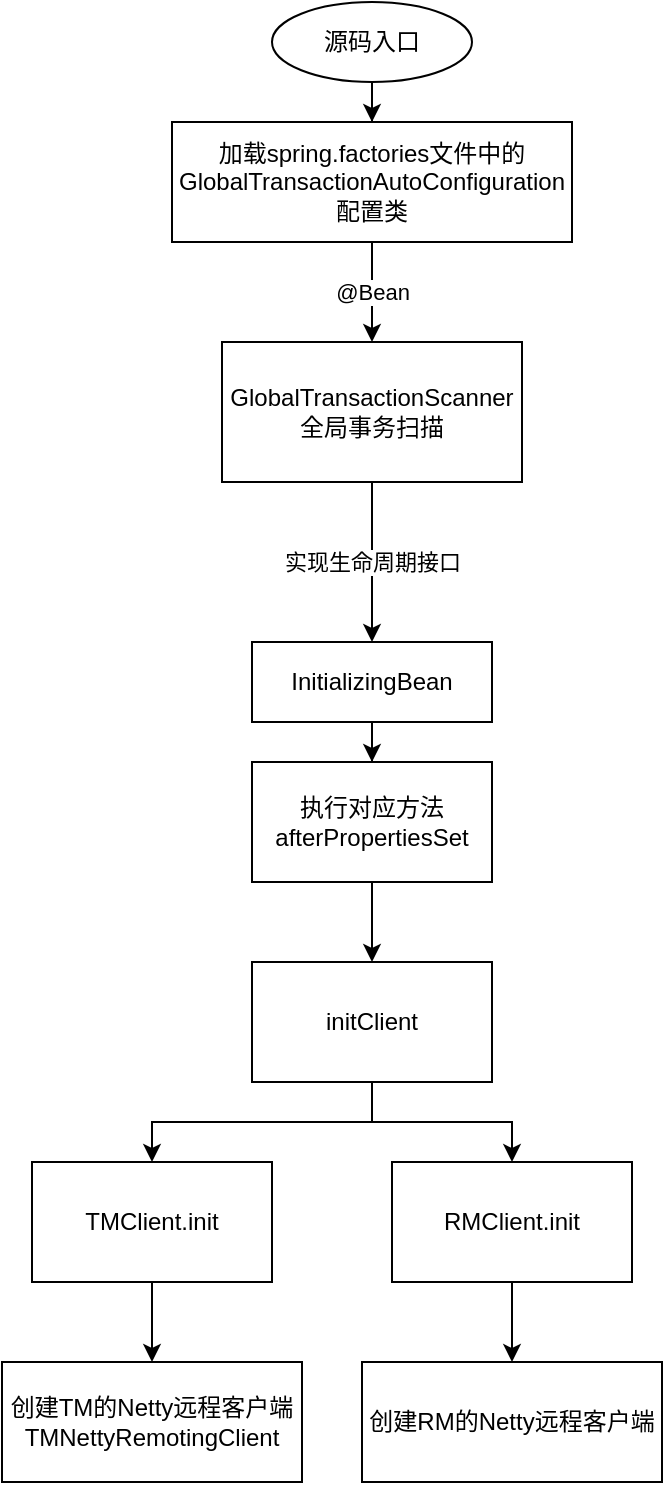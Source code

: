<mxfile version="16.2.7" type="github">
  <diagram id="2GkdoWeLC6AMlJ0hPWRP" name="第 1 页">
    <mxGraphModel dx="782" dy="436" grid="1" gridSize="10" guides="1" tooltips="1" connect="1" arrows="1" fold="1" page="1" pageScale="1" pageWidth="827" pageHeight="1169" math="0" shadow="0">
      <root>
        <mxCell id="0" />
        <mxCell id="1" parent="0" />
        <mxCell id="bJAYaRsmpoxmMZURCrxh-3" value="" style="edgeStyle=orthogonalEdgeStyle;rounded=0;orthogonalLoop=1;jettySize=auto;html=1;" parent="1" source="bJAYaRsmpoxmMZURCrxh-1" target="bJAYaRsmpoxmMZURCrxh-2" edge="1">
          <mxGeometry relative="1" as="geometry" />
        </mxCell>
        <mxCell id="bJAYaRsmpoxmMZURCrxh-1" value="源码入口&lt;br&gt;" style="ellipse;whiteSpace=wrap;html=1;" parent="1" vertex="1">
          <mxGeometry x="220" y="10" width="100" height="40" as="geometry" />
        </mxCell>
        <mxCell id="bJAYaRsmpoxmMZURCrxh-5" value="@Bean" style="edgeStyle=orthogonalEdgeStyle;rounded=0;orthogonalLoop=1;jettySize=auto;html=1;" parent="1" source="bJAYaRsmpoxmMZURCrxh-2" target="bJAYaRsmpoxmMZURCrxh-4" edge="1">
          <mxGeometry relative="1" as="geometry" />
        </mxCell>
        <mxCell id="bJAYaRsmpoxmMZURCrxh-2" value="加载spring.factories文件中的&lt;br&gt;GlobalTransactionAutoConfiguration配置类" style="whiteSpace=wrap;html=1;" parent="1" vertex="1">
          <mxGeometry x="170" y="70" width="200" height="60" as="geometry" />
        </mxCell>
        <mxCell id="bJAYaRsmpoxmMZURCrxh-7" value="实现生命周期接口" style="edgeStyle=orthogonalEdgeStyle;rounded=0;orthogonalLoop=1;jettySize=auto;html=1;" parent="1" source="bJAYaRsmpoxmMZURCrxh-4" target="bJAYaRsmpoxmMZURCrxh-6" edge="1">
          <mxGeometry relative="1" as="geometry" />
        </mxCell>
        <mxCell id="bJAYaRsmpoxmMZURCrxh-4" value="GlobalTransactionScanner全局事务扫描" style="whiteSpace=wrap;html=1;" parent="1" vertex="1">
          <mxGeometry x="195" y="180" width="150" height="70" as="geometry" />
        </mxCell>
        <mxCell id="bJAYaRsmpoxmMZURCrxh-11" value="" style="edgeStyle=orthogonalEdgeStyle;rounded=0;orthogonalLoop=1;jettySize=auto;html=1;" parent="1" source="bJAYaRsmpoxmMZURCrxh-6" target="bJAYaRsmpoxmMZURCrxh-10" edge="1">
          <mxGeometry relative="1" as="geometry" />
        </mxCell>
        <mxCell id="bJAYaRsmpoxmMZURCrxh-6" value="InitializingBean" style="whiteSpace=wrap;html=1;" parent="1" vertex="1">
          <mxGeometry x="210" y="330" width="120" height="40" as="geometry" />
        </mxCell>
        <mxCell id="oOwQKuBCiQTcTqmvQhUo-2" value="" style="edgeStyle=orthogonalEdgeStyle;rounded=0;orthogonalLoop=1;jettySize=auto;html=1;" edge="1" parent="1" source="bJAYaRsmpoxmMZURCrxh-10" target="oOwQKuBCiQTcTqmvQhUo-1">
          <mxGeometry relative="1" as="geometry" />
        </mxCell>
        <mxCell id="bJAYaRsmpoxmMZURCrxh-10" value="执行对应方法&lt;br&gt;afterPropertiesSet" style="whiteSpace=wrap;html=1;" parent="1" vertex="1">
          <mxGeometry x="210" y="390" width="120" height="60" as="geometry" />
        </mxCell>
        <mxCell id="oOwQKuBCiQTcTqmvQhUo-4" value="" style="edgeStyle=orthogonalEdgeStyle;rounded=0;orthogonalLoop=1;jettySize=auto;html=1;" edge="1" parent="1" source="oOwQKuBCiQTcTqmvQhUo-1" target="oOwQKuBCiQTcTqmvQhUo-3">
          <mxGeometry relative="1" as="geometry" />
        </mxCell>
        <mxCell id="oOwQKuBCiQTcTqmvQhUo-6" value="" style="edgeStyle=orthogonalEdgeStyle;rounded=0;orthogonalLoop=1;jettySize=auto;html=1;" edge="1" parent="1" source="oOwQKuBCiQTcTqmvQhUo-1" target="oOwQKuBCiQTcTqmvQhUo-5">
          <mxGeometry relative="1" as="geometry" />
        </mxCell>
        <mxCell id="oOwQKuBCiQTcTqmvQhUo-1" value="initClient" style="whiteSpace=wrap;html=1;" vertex="1" parent="1">
          <mxGeometry x="210" y="490" width="120" height="60" as="geometry" />
        </mxCell>
        <mxCell id="oOwQKuBCiQTcTqmvQhUo-10" value="" style="edgeStyle=orthogonalEdgeStyle;rounded=0;orthogonalLoop=1;jettySize=auto;html=1;" edge="1" parent="1" source="oOwQKuBCiQTcTqmvQhUo-3" target="oOwQKuBCiQTcTqmvQhUo-9">
          <mxGeometry relative="1" as="geometry" />
        </mxCell>
        <mxCell id="oOwQKuBCiQTcTqmvQhUo-3" value="RMClient.init" style="whiteSpace=wrap;html=1;" vertex="1" parent="1">
          <mxGeometry x="280" y="590" width="120" height="60" as="geometry" />
        </mxCell>
        <mxCell id="oOwQKuBCiQTcTqmvQhUo-8" value="" style="edgeStyle=orthogonalEdgeStyle;rounded=0;orthogonalLoop=1;jettySize=auto;html=1;" edge="1" parent="1" source="oOwQKuBCiQTcTqmvQhUo-5" target="oOwQKuBCiQTcTqmvQhUo-7">
          <mxGeometry relative="1" as="geometry" />
        </mxCell>
        <mxCell id="oOwQKuBCiQTcTqmvQhUo-5" value="TMClient.init" style="whiteSpace=wrap;html=1;" vertex="1" parent="1">
          <mxGeometry x="100" y="590" width="120" height="60" as="geometry" />
        </mxCell>
        <mxCell id="oOwQKuBCiQTcTqmvQhUo-7" value="创建TM的Netty远程客户端&lt;br&gt;TMNettyRemotingClient&lt;br&gt;" style="whiteSpace=wrap;html=1;" vertex="1" parent="1">
          <mxGeometry x="85" y="690" width="150" height="60" as="geometry" />
        </mxCell>
        <mxCell id="oOwQKuBCiQTcTqmvQhUo-9" value="创建RM的Netty远程客户端" style="whiteSpace=wrap;html=1;" vertex="1" parent="1">
          <mxGeometry x="265" y="690" width="150" height="60" as="geometry" />
        </mxCell>
      </root>
    </mxGraphModel>
  </diagram>
</mxfile>
